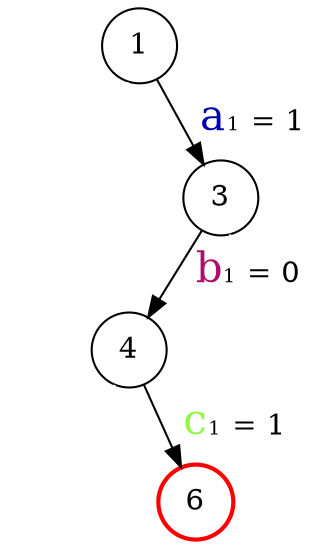 digraph branch {

    node [shape = circle, fixedsize = true];
    graph [ordering = out, splines = false];
    edge [labelfloat = true];

    d1 [label = "", shape = none];
    d2 [label = "", shape = none];
    d3 [label = "", shape = none];
    6 [style = bold, color = red];

    1 -> d1 [color = white];
    1 -> 3 [label = <  <font point-size="20" color="#0000B4">a</font><font point-size="9">1</font> = 1>];
    3 -> 4 [label = <  <font point-size="20" color="#AF0D66">b</font><font point-size="9">1</font> = 0>];
    3 -> d2 [color = white];
    4 -> d3 [color = white];
    4 -> 6 [label = <  <font point-size="20" color="#92F846">c</font><font point-size="9">1</font> = 1>];
}
